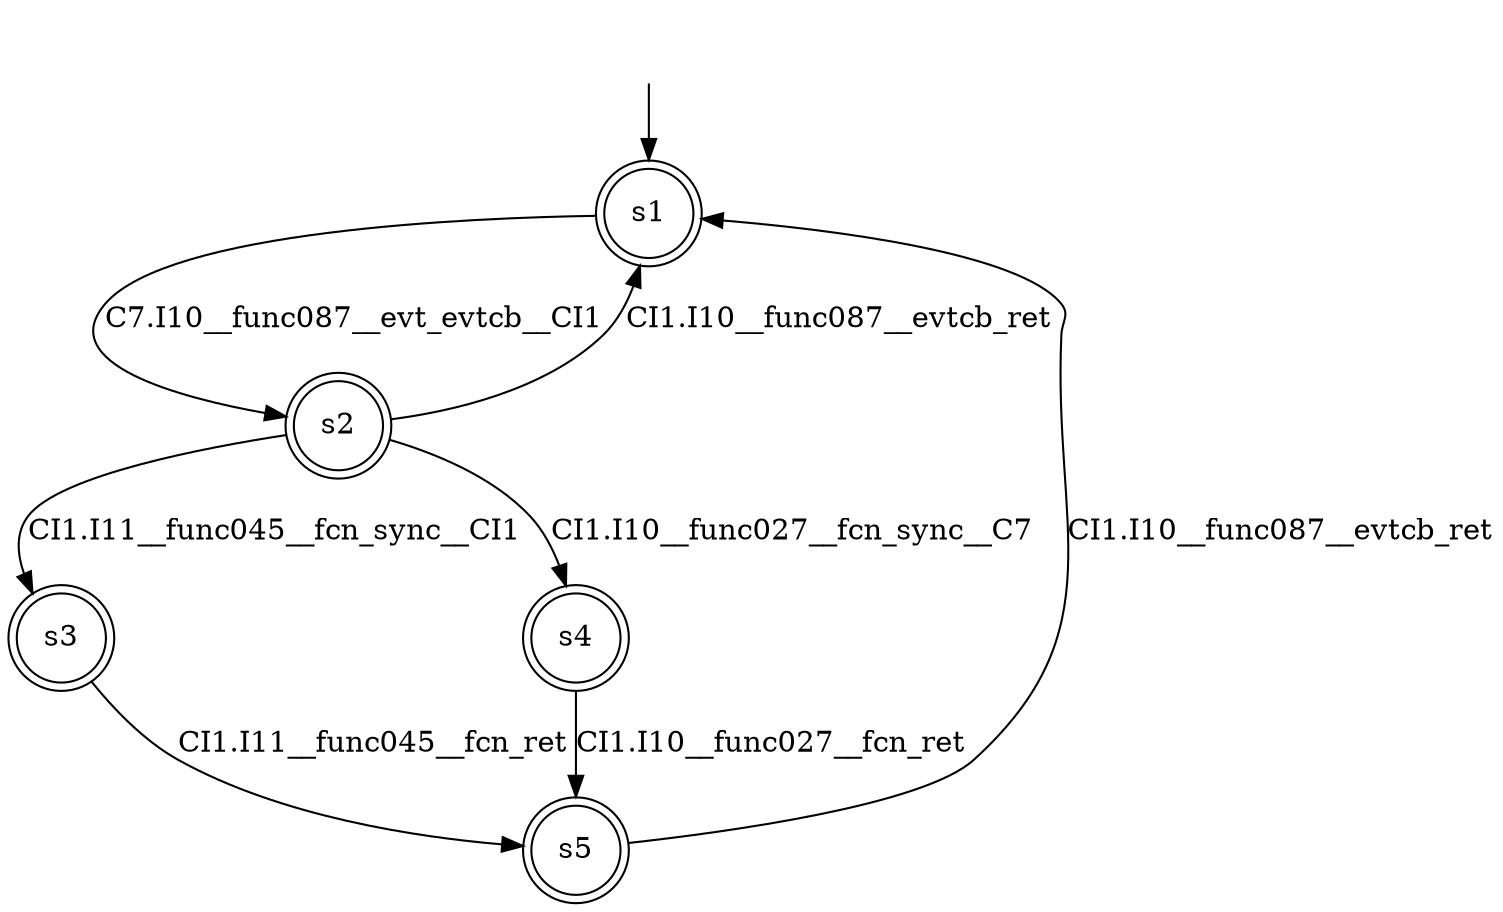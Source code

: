 digraph automaton {
	1 [label=<s1> shape="doublecircle"];
	2 [label=<s2> shape="doublecircle"];
	3 [label=<s3> shape="doublecircle"];
	4 [label=<s4> shape="doublecircle"];
	5 [label=<s5> shape="doublecircle"];
	__init1 [label=<> shape="none"];
	__init1 -> 1;
	1 -> 2 [label=<C7.I10__func087__evt_evtcb__CI1> id="1-0-2"];
	2 -> 3 [label=<CI1.I11__func045__fcn_sync__CI1> id="2-0-3"];
	2 -> 4 [label=<CI1.I10__func027__fcn_sync__C7> id="2-1-4"];
	2 -> 1 [label=<CI1.I10__func087__evtcb_ret> id="2-2-1"];
	3 -> 5 [label=<CI1.I11__func045__fcn_ret> id="3-0-5"];
	4 -> 5 [label=<CI1.I10__func027__fcn_ret> id="4-0-5"];
	5 -> 1 [label=<CI1.I10__func087__evtcb_ret> id="5-0-1"];
}
